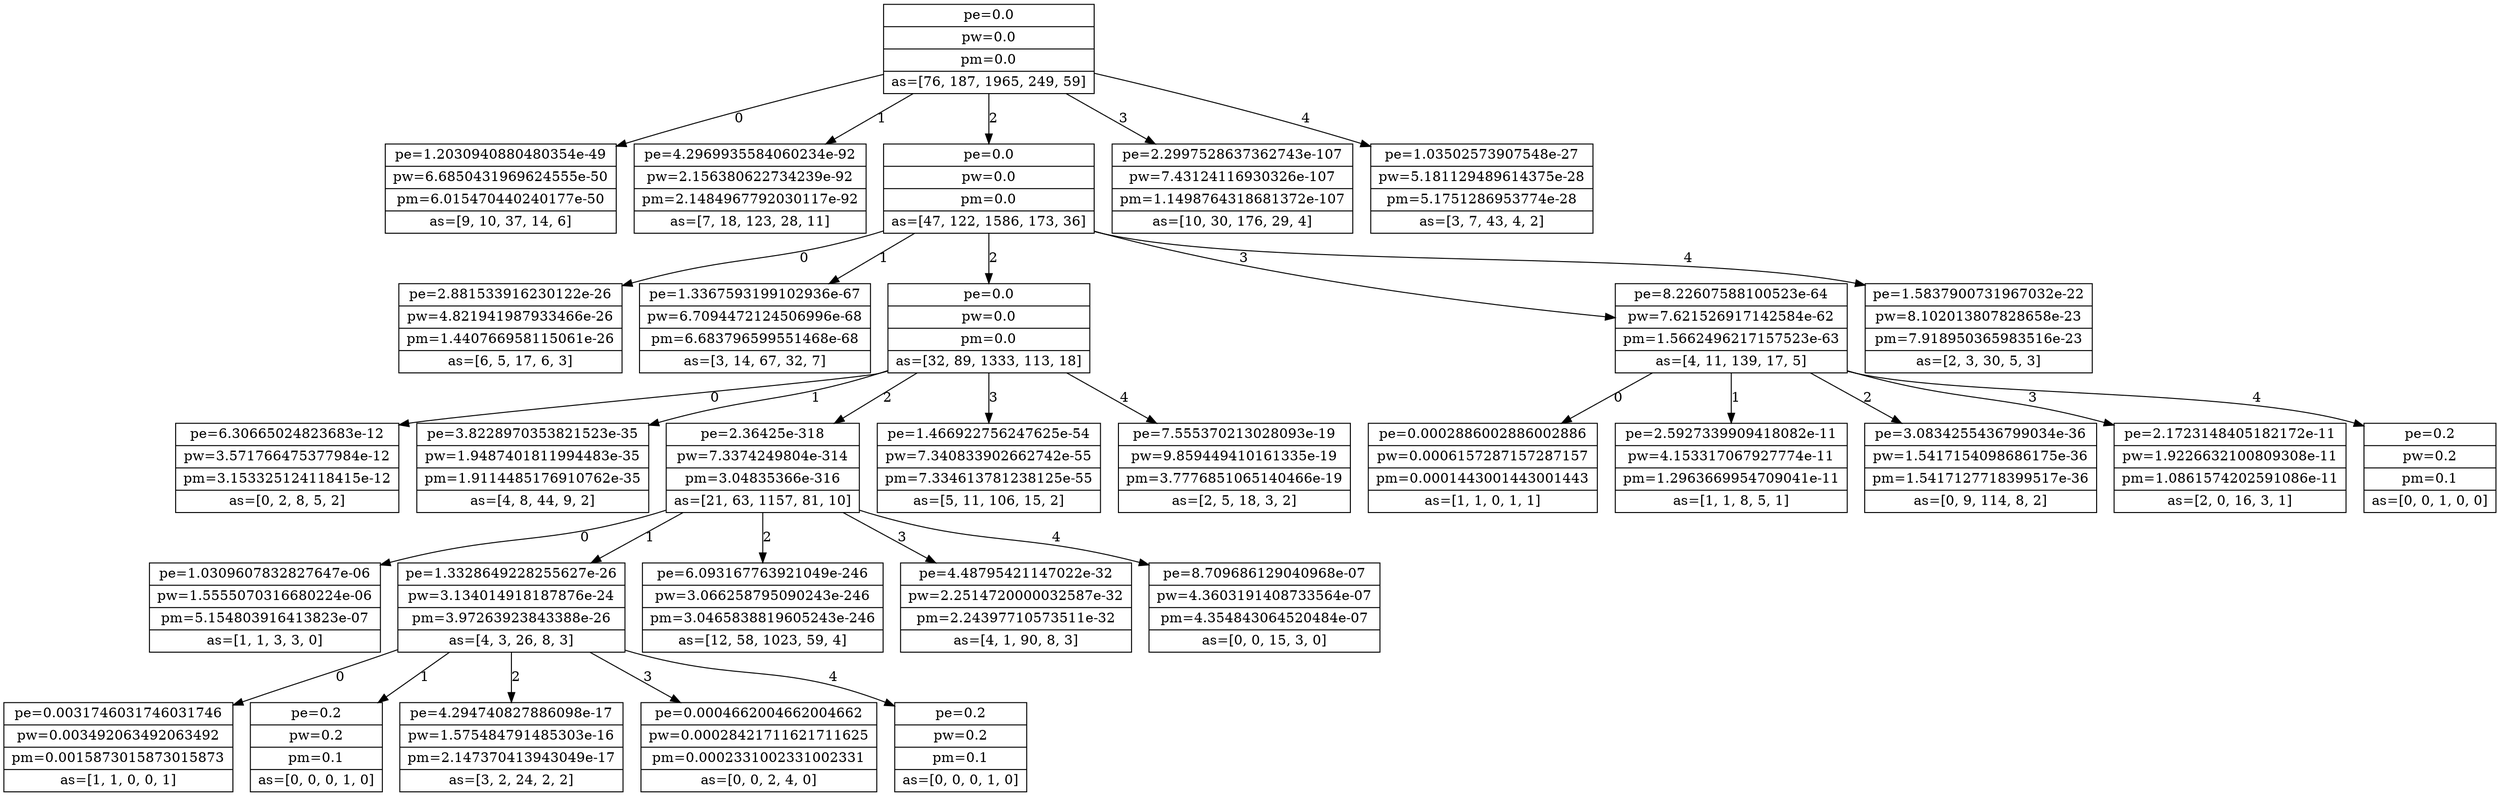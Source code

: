 digraph nodes {
	node [shape=record];
	name0 [label="{pe=0.0 | pw=0.0 | pm=0.0 | as=[76, 187, 1965, 249, 59]}}"];
	name1 [label="{pe=1.2030940880480354e-49 | pw=6.6850431969624555e-50 | pm=6.015470440240177e-50 | as=[9, 10, 37, 14, 6]}}"];
	name0 -> name1 [label=0];
	name2 [label="{pe=4.2969935584060234e-92 | pw=2.156380622734239e-92 | pm=2.1484967792030117e-92 | as=[7, 18, 123, 28, 11]}}"];
	name0 -> name2 [label=1];
	name3 [label="{pe=0.0 | pw=0.0 | pm=0.0 | as=[47, 122, 1586, 173, 36]}}"];
	name4 [label="{pe=2.881533916230122e-26 | pw=4.821941987933466e-26 | pm=1.440766958115061e-26 | as=[6, 5, 17, 6, 3]}}"];
	name3 -> name4 [label=0];
	name5 [label="{pe=1.3367593199102936e-67 | pw=6.7094472124506996e-68 | pm=6.683796599551468e-68 | as=[3, 14, 67, 32, 7]}}"];
	name3 -> name5 [label=1];
	name6 [label="{pe=0.0 | pw=0.0 | pm=0.0 | as=[32, 89, 1333, 113, 18]}}"];
	name7 [label="{pe=6.30665024823683e-12 | pw=3.571766475377984e-12 | pm=3.153325124118415e-12 | as=[0, 2, 8, 5, 2]}}"];
	name6 -> name7 [label=0];
	name8 [label="{pe=3.8228970353821523e-35 | pw=1.9487401811994483e-35 | pm=1.9114485176910762e-35 | as=[4, 8, 44, 9, 2]}}"];
	name6 -> name8 [label=1];
	name9 [label="{pe=2.36425e-318 | pw=7.3374249804e-314 | pm=3.04835366e-316 | as=[21, 63, 1157, 81, 10]}}"];
	name10 [label="{pe=1.0309607832827647e-06 | pw=1.5555070316680224e-06 | pm=5.154803916413823e-07 | as=[1, 1, 3, 3, 0]}}"];
	name9 -> name10 [label=0];
	name11 [label="{pe=1.3328649228255627e-26 | pw=3.134014918187876e-24 | pm=3.97263923843388e-26 | as=[4, 3, 26, 8, 3]}}"];
	name12 [label="{pe=0.0031746031746031746 | pw=0.003492063492063492 | pm=0.0015873015873015873 | as=[1, 1, 0, 0, 1]}}"];
	name11 -> name12 [label=0];
	name13 [label="{pe=0.2 | pw=0.2 | pm=0.1 | as=[0, 0, 0, 1, 0]}}"];
	name11 -> name13 [label=1];
	name14 [label="{pe=4.294740827886098e-17 | pw=1.575484791485303e-16 | pm=2.147370413943049e-17 | as=[3, 2, 24, 2, 2]}}"];
	name11 -> name14 [label=2];
	name15 [label="{pe=0.0004662004662004662 | pw=0.00028421711621711625 | pm=0.0002331002331002331 | as=[0, 0, 2, 4, 0]}}"];
	name11 -> name15 [label=3];
	name16 [label="{pe=0.2 | pw=0.2 | pm=0.1 | as=[0, 0, 0, 1, 0]}}"];
	name11 -> name16 [label=4];
	name9 -> name11 [label=1];
	name17 [label="{pe=6.093167763921049e-246 | pw=3.066258795090243e-246 | pm=3.0465838819605243e-246 | as=[12, 58, 1023, 59, 4]}}"];
	name9 -> name17 [label=2];
	name18 [label="{pe=4.48795421147022e-32 | pw=2.2514720000032587e-32 | pm=2.24397710573511e-32 | as=[4, 1, 90, 8, 3]}}"];
	name9 -> name18 [label=3];
	name19 [label="{pe=8.709686129040968e-07 | pw=4.3603191408733564e-07 | pm=4.354843064520484e-07 | as=[0, 0, 15, 3, 0]}}"];
	name9 -> name19 [label=4];
	name6 -> name9 [label=2];
	name20 [label="{pe=1.466922756247625e-54 | pw=7.340833902662742e-55 | pm=7.334613781238125e-55 | as=[5, 11, 106, 15, 2]}}"];
	name6 -> name20 [label=3];
	name21 [label="{pe=7.555370213028093e-19 | pw=9.859449410161335e-19 | pm=3.7776851065140466e-19 | as=[2, 5, 18, 3, 2]}}"];
	name6 -> name21 [label=4];
	name3 -> name6 [label=2];
	name22 [label="{pe=8.22607588100523e-64 | pw=7.621526917142584e-62 | pm=1.5662496217157523e-63 | as=[4, 11, 139, 17, 5]}}"];
	name23 [label="{pe=0.0002886002886002886 | pw=0.0006157287157287157 | pm=0.0001443001443001443 | as=[1, 1, 0, 1, 1]}}"];
	name22 -> name23 [label=0];
	name24 [label="{pe=2.5927339909418082e-11 | pw=4.153317067927774e-11 | pm=1.2963669954709041e-11 | as=[1, 1, 8, 5, 1]}}"];
	name22 -> name24 [label=1];
	name25 [label="{pe=3.0834255436799034e-36 | pw=1.5417154098686175e-36 | pm=1.5417127718399517e-36 | as=[0, 9, 114, 8, 2]}}"];
	name22 -> name25 [label=2];
	name26 [label="{pe=2.1723148405182172e-11 | pw=1.9226632100809308e-11 | pm=1.0861574202591086e-11 | as=[2, 0, 16, 3, 1]}}"];
	name22 -> name26 [label=3];
	name27 [label="{pe=0.2 | pw=0.2 | pm=0.1 | as=[0, 0, 1, 0, 0]}}"];
	name22 -> name27 [label=4];
	name3 -> name22 [label=3];
	name28 [label="{pe=1.5837900731967032e-22 | pw=8.102013807828658e-23 | pm=7.918950365983516e-23 | as=[2, 3, 30, 5, 3]}}"];
	name3 -> name28 [label=4];
	name0 -> name3 [label=2];
	name29 [label="{pe=2.2997528637362743e-107 | pw=7.43124116930326e-107 | pm=1.1498764318681372e-107 | as=[10, 30, 176, 29, 4]}}"];
	name0 -> name29 [label=3];
	name30 [label="{pe=1.03502573907548e-27 | pw=5.181129489614375e-28 | pm=5.1751286953774e-28 | as=[3, 7, 43, 4, 2]}}"];
	name0 -> name30 [label=4];
}

